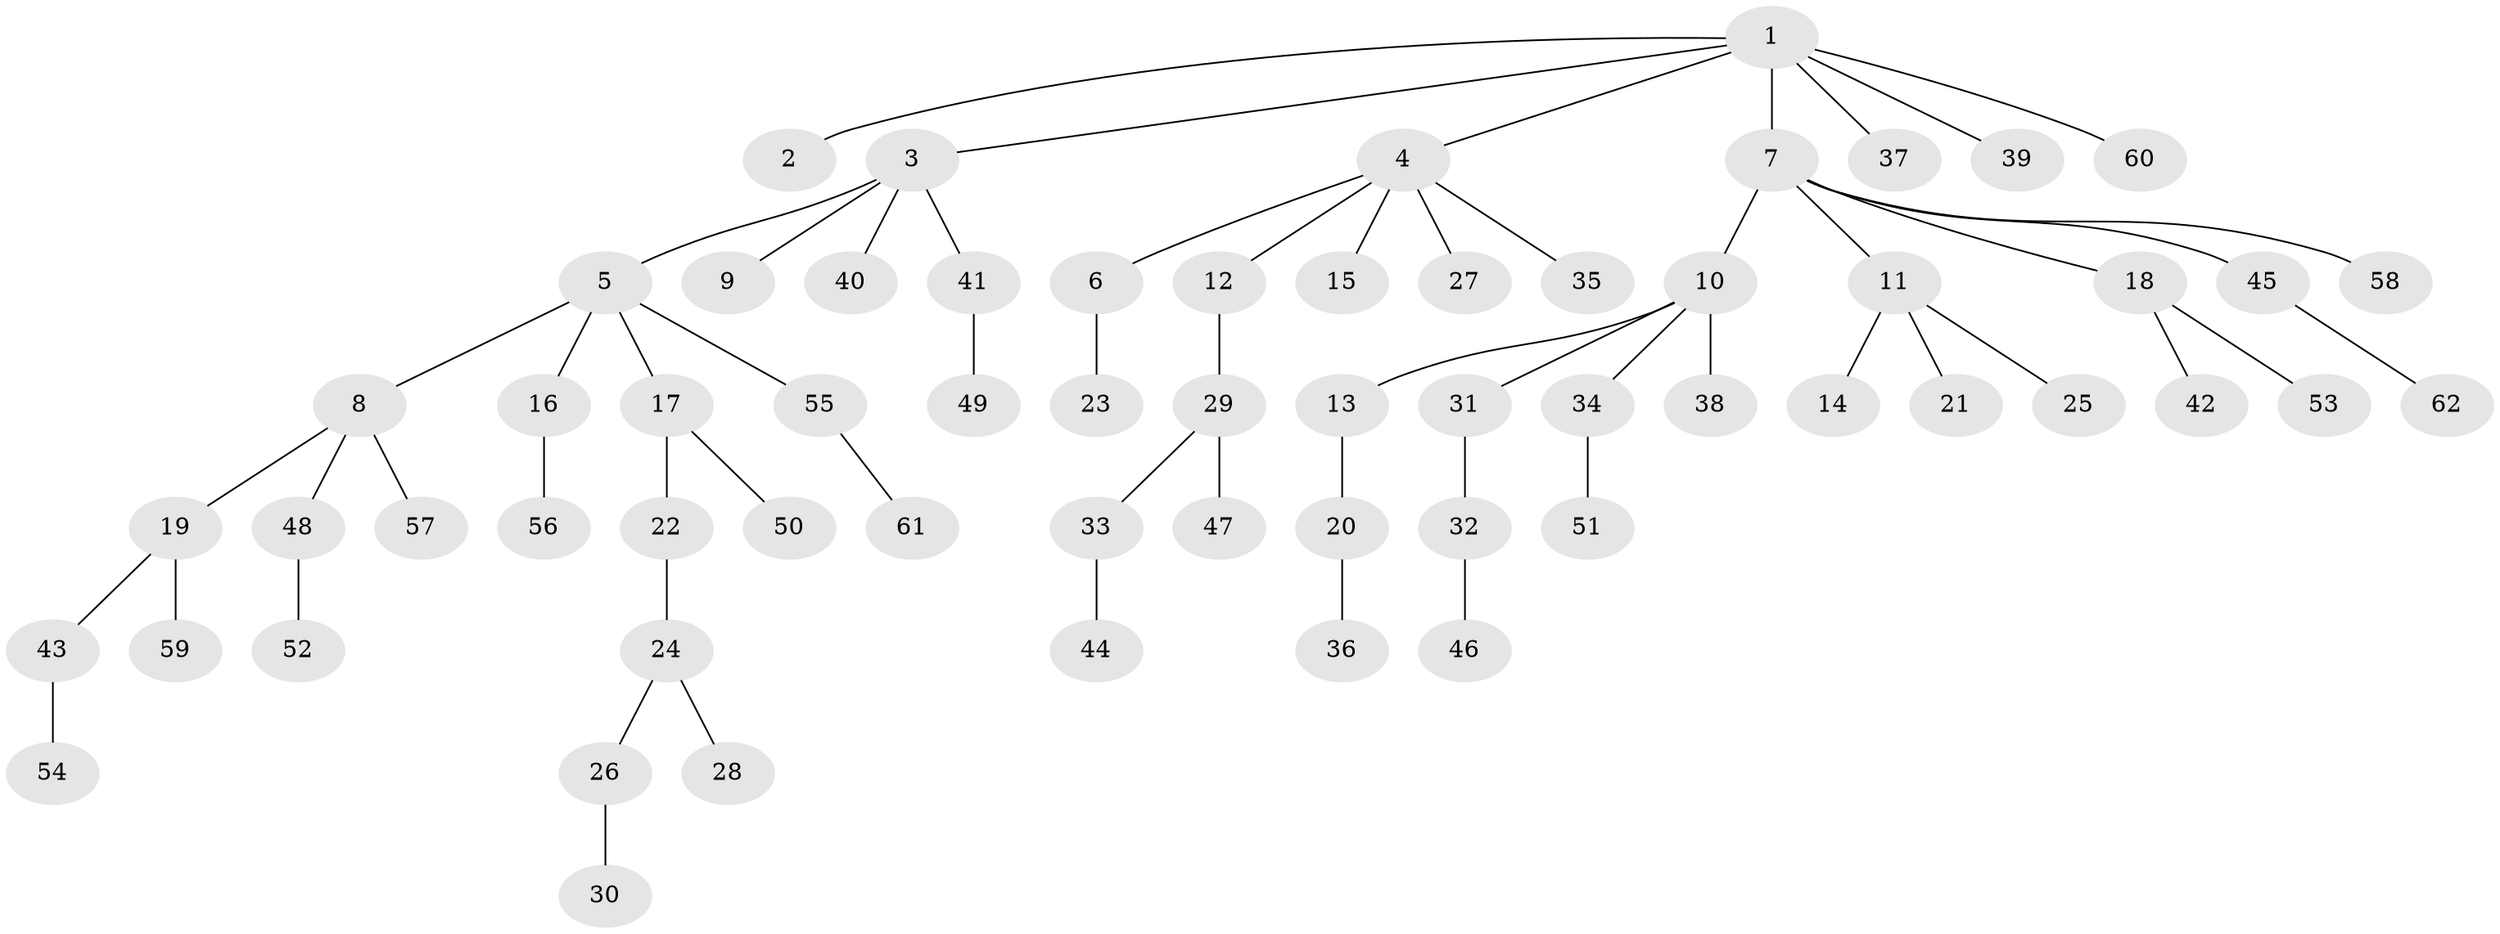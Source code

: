 // Generated by graph-tools (version 1.1) at 2025/36/03/09/25 02:36:48]
// undirected, 62 vertices, 61 edges
graph export_dot {
graph [start="1"]
  node [color=gray90,style=filled];
  1;
  2;
  3;
  4;
  5;
  6;
  7;
  8;
  9;
  10;
  11;
  12;
  13;
  14;
  15;
  16;
  17;
  18;
  19;
  20;
  21;
  22;
  23;
  24;
  25;
  26;
  27;
  28;
  29;
  30;
  31;
  32;
  33;
  34;
  35;
  36;
  37;
  38;
  39;
  40;
  41;
  42;
  43;
  44;
  45;
  46;
  47;
  48;
  49;
  50;
  51;
  52;
  53;
  54;
  55;
  56;
  57;
  58;
  59;
  60;
  61;
  62;
  1 -- 2;
  1 -- 3;
  1 -- 4;
  1 -- 7;
  1 -- 37;
  1 -- 39;
  1 -- 60;
  3 -- 5;
  3 -- 9;
  3 -- 40;
  3 -- 41;
  4 -- 6;
  4 -- 12;
  4 -- 15;
  4 -- 27;
  4 -- 35;
  5 -- 8;
  5 -- 16;
  5 -- 17;
  5 -- 55;
  6 -- 23;
  7 -- 10;
  7 -- 11;
  7 -- 18;
  7 -- 45;
  7 -- 58;
  8 -- 19;
  8 -- 48;
  8 -- 57;
  10 -- 13;
  10 -- 31;
  10 -- 34;
  10 -- 38;
  11 -- 14;
  11 -- 21;
  11 -- 25;
  12 -- 29;
  13 -- 20;
  16 -- 56;
  17 -- 22;
  17 -- 50;
  18 -- 42;
  18 -- 53;
  19 -- 43;
  19 -- 59;
  20 -- 36;
  22 -- 24;
  24 -- 26;
  24 -- 28;
  26 -- 30;
  29 -- 33;
  29 -- 47;
  31 -- 32;
  32 -- 46;
  33 -- 44;
  34 -- 51;
  41 -- 49;
  43 -- 54;
  45 -- 62;
  48 -- 52;
  55 -- 61;
}
